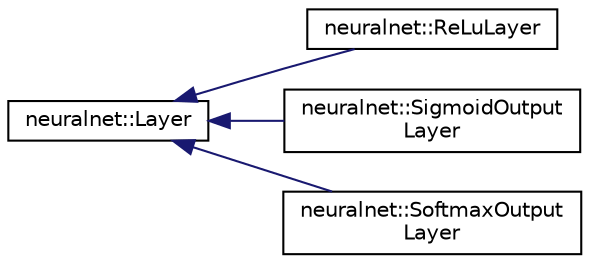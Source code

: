 digraph "Graphical Class Hierarchy"
{
  edge [fontname="Helvetica",fontsize="10",labelfontname="Helvetica",labelfontsize="10"];
  node [fontname="Helvetica",fontsize="10",shape=record];
  rankdir="LR";
  Node0 [label="neuralnet::Layer",height=0.2,width=0.4,color="black", fillcolor="white", style="filled",URL="$classneuralnet_1_1Layer.html",tooltip="Abstract base for unit of computation of a network. "];
  Node0 -> Node1 [dir="back",color="midnightblue",fontsize="10",style="solid",fontname="Helvetica"];
  Node1 [label="neuralnet::ReLuLayer",height=0.2,width=0.4,color="black", fillcolor="white", style="filled",URL="$classneuralnet_1_1ReLuLayer.html",tooltip="Hidden layer with rectifier activation function. "];
  Node0 -> Node2 [dir="back",color="midnightblue",fontsize="10",style="solid",fontname="Helvetica"];
  Node2 [label="neuralnet::SigmoidOutput\lLayer",height=0.2,width=0.4,color="black", fillcolor="white", style="filled",URL="$classneuralnet_1_1SigmoidOutputLayer.html",tooltip="Output layer with Sigmoid activation function and mean squared error cost function. "];
  Node0 -> Node3 [dir="back",color="midnightblue",fontsize="10",style="solid",fontname="Helvetica"];
  Node3 [label="neuralnet::SoftmaxOutput\lLayer",height=0.2,width=0.4,color="black", fillcolor="white", style="filled",URL="$classneuralnet_1_1SoftmaxOutputLayer.html",tooltip="Output layer with Softmax activation function and cross entropy loss function. "];
}
